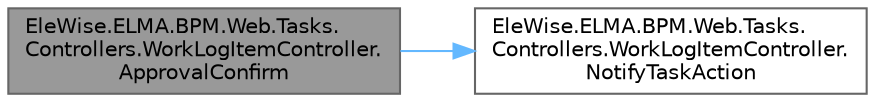 digraph "EleWise.ELMA.BPM.Web.Tasks.Controllers.WorkLogItemController.ApprovalConfirm"
{
 // LATEX_PDF_SIZE
  bgcolor="transparent";
  edge [fontname=Helvetica,fontsize=10,labelfontname=Helvetica,labelfontsize=10];
  node [fontname=Helvetica,fontsize=10,shape=box,height=0.2,width=0.4];
  rankdir="LR";
  Node1 [id="Node000001",label="EleWise.ELMA.BPM.Web.Tasks.\lControllers.WorkLogItemController.\lApprovalConfirm",height=0.2,width=0.4,color="gray40", fillcolor="grey60", style="filled", fontcolor="black",tooltip="Согласовать трудозатраты."];
  Node1 -> Node2 [id="edge1_Node000001_Node000002",color="steelblue1",style="solid",tooltip=" "];
  Node2 [id="Node000002",label="EleWise.ELMA.BPM.Web.Tasks.\lControllers.WorkLogItemController.\lNotifyTaskAction",height=0.2,width=0.4,color="grey40", fillcolor="white", style="filled",URL="$class_ele_wise_1_1_e_l_m_a_1_1_b_p_m_1_1_web_1_1_tasks_1_1_controllers_1_1_work_log_item_controller.html#a788042a73223eb7f35d282611b87d422",tooltip="Оповещение на странице о выполненном действии."];
}
